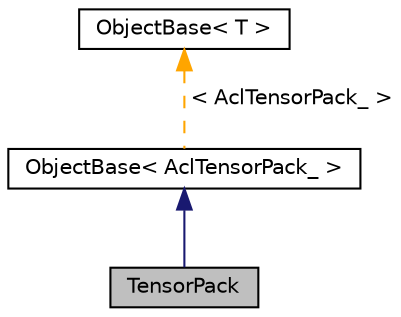 digraph "TensorPack"
{
 // LATEX_PDF_SIZE
  edge [fontname="Helvetica",fontsize="10",labelfontname="Helvetica",labelfontsize="10"];
  node [fontname="Helvetica",fontsize="10",shape=record];
  Node1 [label="TensorPack",height=0.2,width=0.4,color="black", fillcolor="grey75", style="filled", fontcolor="black",tooltip="Tensor pack class."];
  Node2 -> Node1 [dir="back",color="midnightblue",fontsize="10",style="solid",fontname="Helvetica"];
  Node2 [label="ObjectBase\< AclTensorPack_ \>",height=0.2,width=0.4,color="black", fillcolor="white", style="filled",URL="$classacl_1_1detail_1_1_object_base.xhtml",tooltip=" "];
  Node3 -> Node2 [dir="back",color="orange",fontsize="10",style="dashed",label=" \< AclTensorPack_ \>" ,fontname="Helvetica"];
  Node3 [label="ObjectBase\< T \>",height=0.2,width=0.4,color="black", fillcolor="white", style="filled",URL="$classacl_1_1detail_1_1_object_base.xhtml",tooltip="Object base class for library objects."];
}
